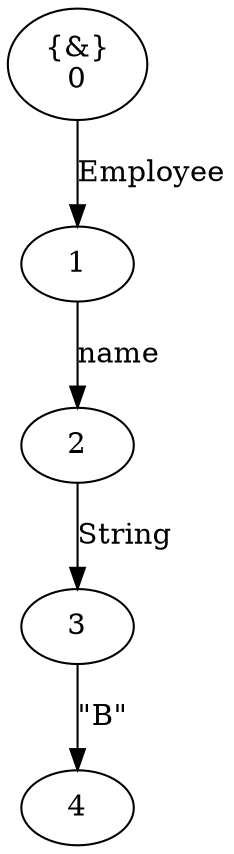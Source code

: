 digraph "g" {
	graph [
		fontsize = "14"
		fontname = "Times-Roman"
		fontcolor = "black"
	]
	node [
		fontsize = "14"
		fontname = "Times-Roman"
		fontcolor = "black"
		shape = "ellipse"
		style = "solid"
	]
	edge [
		fontsize = "14"
		fontname = "Times-Roman"
		fontcolor = "black"
		style = "solid"
	]
	"4" [
		fontsize = "14"
		fontname = "Times-Roman"
		fontcolor = "black"
		label = "\N"
		shape = "ellipse"
		style = "solid"
	]
	"3" [
		fontsize = "14"
		fontname = "Times-Roman"
		fontcolor = "black"
		label = "\N"
		shape = "ellipse"
		style = "solid"
	]
	"2" [
		fontsize = "14"
		fontname = "Times-Roman"
		fontcolor = "black"
		label = "\N"
		shape = "ellipse"
		style = "solid"
	]
	"1" [
		fontsize = "14"
		fontname = "Times-Roman"
		fontcolor = "black"
		label = "\N"
		shape = "ellipse"
		style = "solid"
	]
	"0" [
		fontsize = "14"
		fontname = "Times-Roman"
		fontcolor = "black"
		label = "{&}\n\N"
		shape = "ellipse"
		style = "solid"
	]
	"3" -> "4" [
		fontsize = "14"
		fontname = "Times-Roman"
		fontcolor = "black"
		label = "\"B\""
		style = "solid"
	]
	"2" -> "3" [
		fontsize = "14"
		fontname = "Times-Roman"
		fontcolor = "black"
		label = "String"
		style = "solid"
	]
	"1" -> "2" [
		fontsize = "14"
		fontname = "Times-Roman"
		fontcolor = "black"
		label = "name"
		style = "solid"
	]
	"0" -> "1" [
		fontsize = "14"
		fontname = "Times-Roman"
		fontcolor = "black"
		label = "Employee"
		style = "solid"
	]
}
